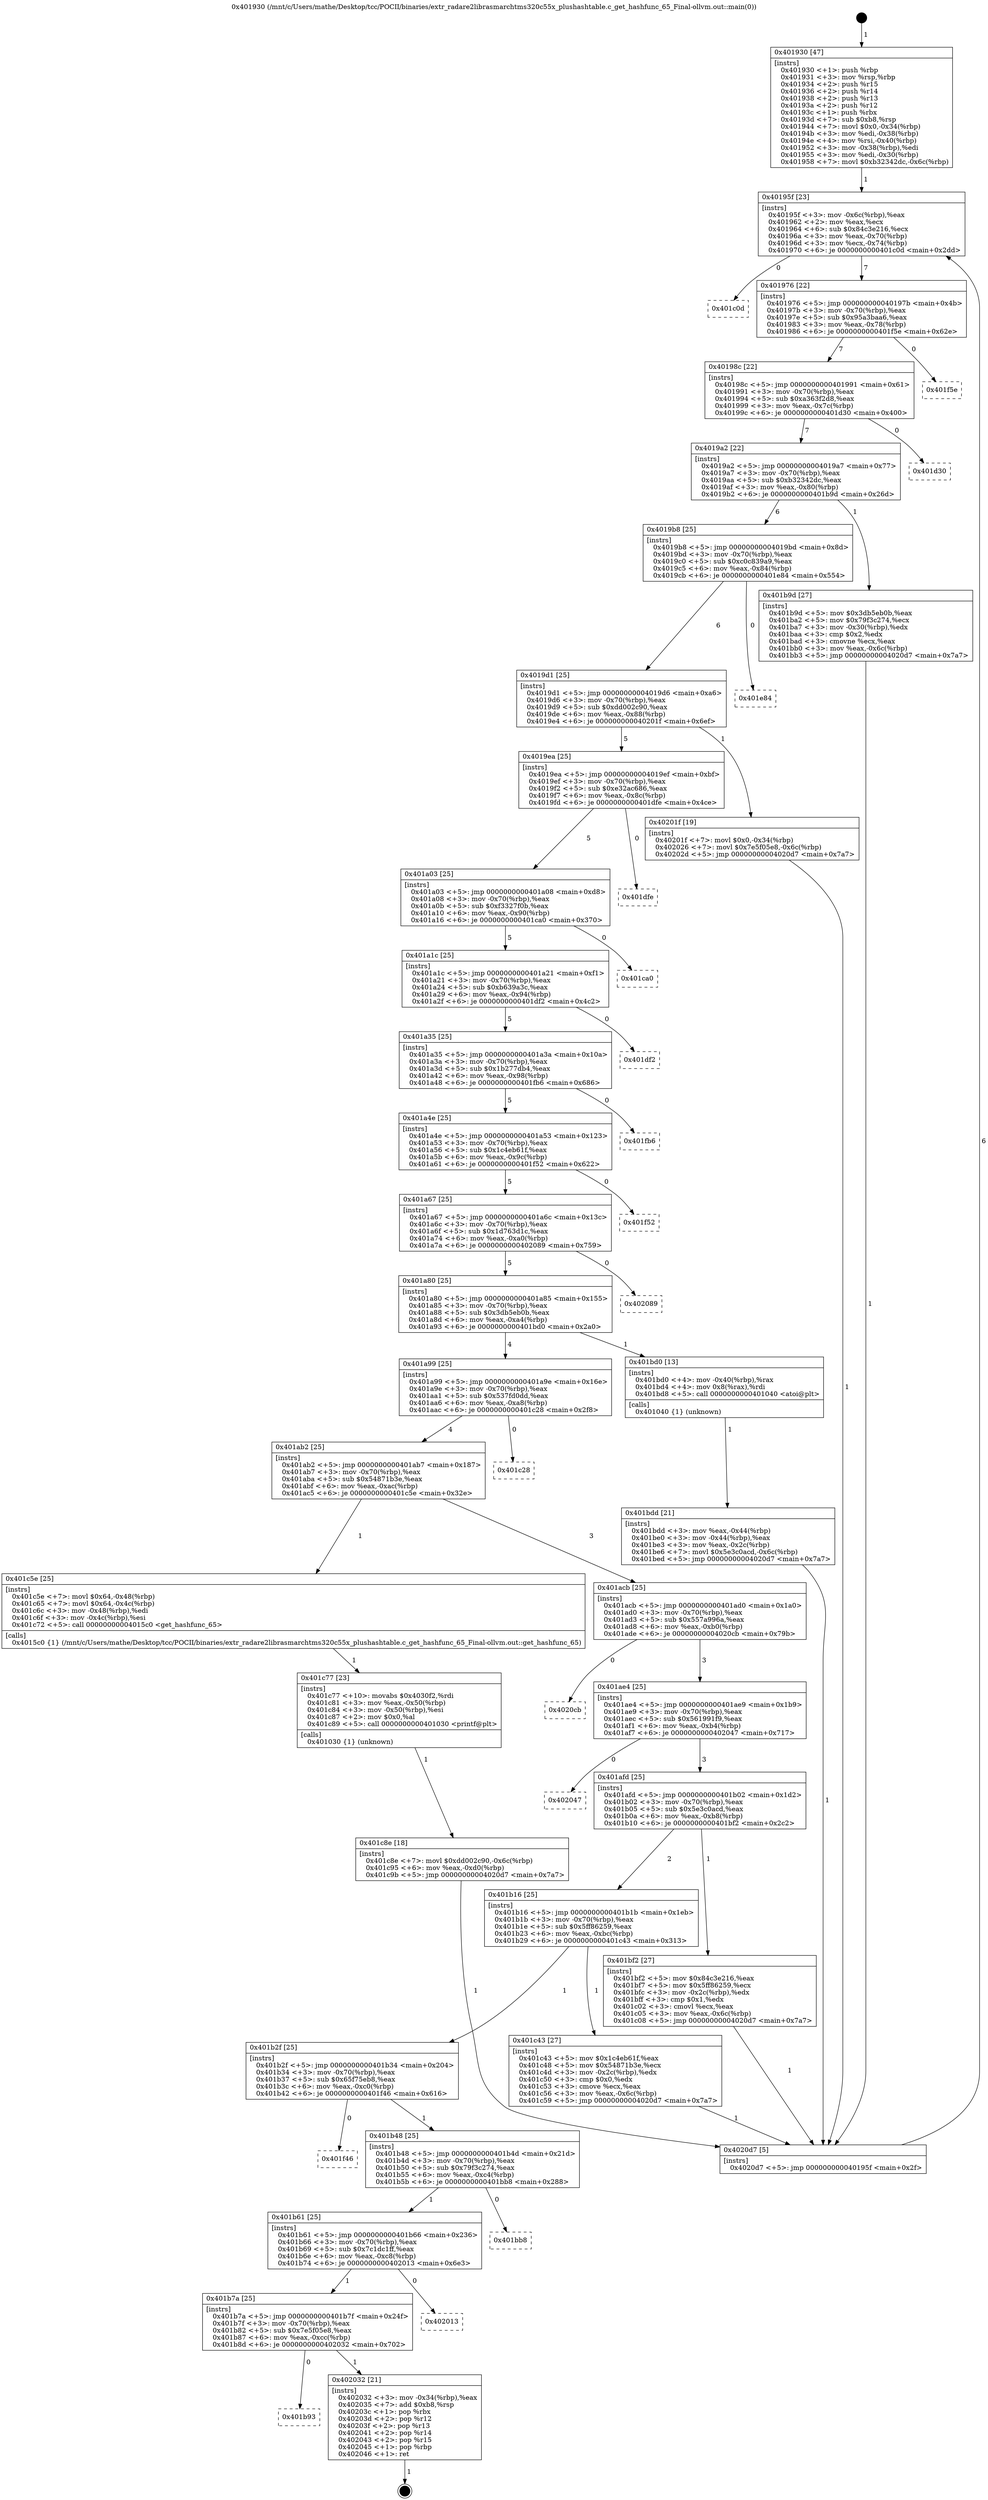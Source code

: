 digraph "0x401930" {
  label = "0x401930 (/mnt/c/Users/mathe/Desktop/tcc/POCII/binaries/extr_radare2librasmarchtms320c55x_plushashtable.c_get_hashfunc_65_Final-ollvm.out::main(0))"
  labelloc = "t"
  node[shape=record]

  Entry [label="",width=0.3,height=0.3,shape=circle,fillcolor=black,style=filled]
  "0x40195f" [label="{
     0x40195f [23]\l
     | [instrs]\l
     &nbsp;&nbsp;0x40195f \<+3\>: mov -0x6c(%rbp),%eax\l
     &nbsp;&nbsp;0x401962 \<+2\>: mov %eax,%ecx\l
     &nbsp;&nbsp;0x401964 \<+6\>: sub $0x84c3e216,%ecx\l
     &nbsp;&nbsp;0x40196a \<+3\>: mov %eax,-0x70(%rbp)\l
     &nbsp;&nbsp;0x40196d \<+3\>: mov %ecx,-0x74(%rbp)\l
     &nbsp;&nbsp;0x401970 \<+6\>: je 0000000000401c0d \<main+0x2dd\>\l
  }"]
  "0x401c0d" [label="{
     0x401c0d\l
  }", style=dashed]
  "0x401976" [label="{
     0x401976 [22]\l
     | [instrs]\l
     &nbsp;&nbsp;0x401976 \<+5\>: jmp 000000000040197b \<main+0x4b\>\l
     &nbsp;&nbsp;0x40197b \<+3\>: mov -0x70(%rbp),%eax\l
     &nbsp;&nbsp;0x40197e \<+5\>: sub $0x95a3baa6,%eax\l
     &nbsp;&nbsp;0x401983 \<+3\>: mov %eax,-0x78(%rbp)\l
     &nbsp;&nbsp;0x401986 \<+6\>: je 0000000000401f5e \<main+0x62e\>\l
  }"]
  Exit [label="",width=0.3,height=0.3,shape=circle,fillcolor=black,style=filled,peripheries=2]
  "0x401f5e" [label="{
     0x401f5e\l
  }", style=dashed]
  "0x40198c" [label="{
     0x40198c [22]\l
     | [instrs]\l
     &nbsp;&nbsp;0x40198c \<+5\>: jmp 0000000000401991 \<main+0x61\>\l
     &nbsp;&nbsp;0x401991 \<+3\>: mov -0x70(%rbp),%eax\l
     &nbsp;&nbsp;0x401994 \<+5\>: sub $0xa363f2d8,%eax\l
     &nbsp;&nbsp;0x401999 \<+3\>: mov %eax,-0x7c(%rbp)\l
     &nbsp;&nbsp;0x40199c \<+6\>: je 0000000000401d30 \<main+0x400\>\l
  }"]
  "0x401b93" [label="{
     0x401b93\l
  }", style=dashed]
  "0x401d30" [label="{
     0x401d30\l
  }", style=dashed]
  "0x4019a2" [label="{
     0x4019a2 [22]\l
     | [instrs]\l
     &nbsp;&nbsp;0x4019a2 \<+5\>: jmp 00000000004019a7 \<main+0x77\>\l
     &nbsp;&nbsp;0x4019a7 \<+3\>: mov -0x70(%rbp),%eax\l
     &nbsp;&nbsp;0x4019aa \<+5\>: sub $0xb32342dc,%eax\l
     &nbsp;&nbsp;0x4019af \<+3\>: mov %eax,-0x80(%rbp)\l
     &nbsp;&nbsp;0x4019b2 \<+6\>: je 0000000000401b9d \<main+0x26d\>\l
  }"]
  "0x402032" [label="{
     0x402032 [21]\l
     | [instrs]\l
     &nbsp;&nbsp;0x402032 \<+3\>: mov -0x34(%rbp),%eax\l
     &nbsp;&nbsp;0x402035 \<+7\>: add $0xb8,%rsp\l
     &nbsp;&nbsp;0x40203c \<+1\>: pop %rbx\l
     &nbsp;&nbsp;0x40203d \<+2\>: pop %r12\l
     &nbsp;&nbsp;0x40203f \<+2\>: pop %r13\l
     &nbsp;&nbsp;0x402041 \<+2\>: pop %r14\l
     &nbsp;&nbsp;0x402043 \<+2\>: pop %r15\l
     &nbsp;&nbsp;0x402045 \<+1\>: pop %rbp\l
     &nbsp;&nbsp;0x402046 \<+1\>: ret\l
  }"]
  "0x401b9d" [label="{
     0x401b9d [27]\l
     | [instrs]\l
     &nbsp;&nbsp;0x401b9d \<+5\>: mov $0x3db5eb0b,%eax\l
     &nbsp;&nbsp;0x401ba2 \<+5\>: mov $0x79f3c274,%ecx\l
     &nbsp;&nbsp;0x401ba7 \<+3\>: mov -0x30(%rbp),%edx\l
     &nbsp;&nbsp;0x401baa \<+3\>: cmp $0x2,%edx\l
     &nbsp;&nbsp;0x401bad \<+3\>: cmovne %ecx,%eax\l
     &nbsp;&nbsp;0x401bb0 \<+3\>: mov %eax,-0x6c(%rbp)\l
     &nbsp;&nbsp;0x401bb3 \<+5\>: jmp 00000000004020d7 \<main+0x7a7\>\l
  }"]
  "0x4019b8" [label="{
     0x4019b8 [25]\l
     | [instrs]\l
     &nbsp;&nbsp;0x4019b8 \<+5\>: jmp 00000000004019bd \<main+0x8d\>\l
     &nbsp;&nbsp;0x4019bd \<+3\>: mov -0x70(%rbp),%eax\l
     &nbsp;&nbsp;0x4019c0 \<+5\>: sub $0xc0c839a9,%eax\l
     &nbsp;&nbsp;0x4019c5 \<+6\>: mov %eax,-0x84(%rbp)\l
     &nbsp;&nbsp;0x4019cb \<+6\>: je 0000000000401e84 \<main+0x554\>\l
  }"]
  "0x4020d7" [label="{
     0x4020d7 [5]\l
     | [instrs]\l
     &nbsp;&nbsp;0x4020d7 \<+5\>: jmp 000000000040195f \<main+0x2f\>\l
  }"]
  "0x401930" [label="{
     0x401930 [47]\l
     | [instrs]\l
     &nbsp;&nbsp;0x401930 \<+1\>: push %rbp\l
     &nbsp;&nbsp;0x401931 \<+3\>: mov %rsp,%rbp\l
     &nbsp;&nbsp;0x401934 \<+2\>: push %r15\l
     &nbsp;&nbsp;0x401936 \<+2\>: push %r14\l
     &nbsp;&nbsp;0x401938 \<+2\>: push %r13\l
     &nbsp;&nbsp;0x40193a \<+2\>: push %r12\l
     &nbsp;&nbsp;0x40193c \<+1\>: push %rbx\l
     &nbsp;&nbsp;0x40193d \<+7\>: sub $0xb8,%rsp\l
     &nbsp;&nbsp;0x401944 \<+7\>: movl $0x0,-0x34(%rbp)\l
     &nbsp;&nbsp;0x40194b \<+3\>: mov %edi,-0x38(%rbp)\l
     &nbsp;&nbsp;0x40194e \<+4\>: mov %rsi,-0x40(%rbp)\l
     &nbsp;&nbsp;0x401952 \<+3\>: mov -0x38(%rbp),%edi\l
     &nbsp;&nbsp;0x401955 \<+3\>: mov %edi,-0x30(%rbp)\l
     &nbsp;&nbsp;0x401958 \<+7\>: movl $0xb32342dc,-0x6c(%rbp)\l
  }"]
  "0x401b7a" [label="{
     0x401b7a [25]\l
     | [instrs]\l
     &nbsp;&nbsp;0x401b7a \<+5\>: jmp 0000000000401b7f \<main+0x24f\>\l
     &nbsp;&nbsp;0x401b7f \<+3\>: mov -0x70(%rbp),%eax\l
     &nbsp;&nbsp;0x401b82 \<+5\>: sub $0x7e5f05e8,%eax\l
     &nbsp;&nbsp;0x401b87 \<+6\>: mov %eax,-0xcc(%rbp)\l
     &nbsp;&nbsp;0x401b8d \<+6\>: je 0000000000402032 \<main+0x702\>\l
  }"]
  "0x401e84" [label="{
     0x401e84\l
  }", style=dashed]
  "0x4019d1" [label="{
     0x4019d1 [25]\l
     | [instrs]\l
     &nbsp;&nbsp;0x4019d1 \<+5\>: jmp 00000000004019d6 \<main+0xa6\>\l
     &nbsp;&nbsp;0x4019d6 \<+3\>: mov -0x70(%rbp),%eax\l
     &nbsp;&nbsp;0x4019d9 \<+5\>: sub $0xdd002c90,%eax\l
     &nbsp;&nbsp;0x4019de \<+6\>: mov %eax,-0x88(%rbp)\l
     &nbsp;&nbsp;0x4019e4 \<+6\>: je 000000000040201f \<main+0x6ef\>\l
  }"]
  "0x402013" [label="{
     0x402013\l
  }", style=dashed]
  "0x40201f" [label="{
     0x40201f [19]\l
     | [instrs]\l
     &nbsp;&nbsp;0x40201f \<+7\>: movl $0x0,-0x34(%rbp)\l
     &nbsp;&nbsp;0x402026 \<+7\>: movl $0x7e5f05e8,-0x6c(%rbp)\l
     &nbsp;&nbsp;0x40202d \<+5\>: jmp 00000000004020d7 \<main+0x7a7\>\l
  }"]
  "0x4019ea" [label="{
     0x4019ea [25]\l
     | [instrs]\l
     &nbsp;&nbsp;0x4019ea \<+5\>: jmp 00000000004019ef \<main+0xbf\>\l
     &nbsp;&nbsp;0x4019ef \<+3\>: mov -0x70(%rbp),%eax\l
     &nbsp;&nbsp;0x4019f2 \<+5\>: sub $0xe32ac686,%eax\l
     &nbsp;&nbsp;0x4019f7 \<+6\>: mov %eax,-0x8c(%rbp)\l
     &nbsp;&nbsp;0x4019fd \<+6\>: je 0000000000401dfe \<main+0x4ce\>\l
  }"]
  "0x401b61" [label="{
     0x401b61 [25]\l
     | [instrs]\l
     &nbsp;&nbsp;0x401b61 \<+5\>: jmp 0000000000401b66 \<main+0x236\>\l
     &nbsp;&nbsp;0x401b66 \<+3\>: mov -0x70(%rbp),%eax\l
     &nbsp;&nbsp;0x401b69 \<+5\>: sub $0x7c1dc1ff,%eax\l
     &nbsp;&nbsp;0x401b6e \<+6\>: mov %eax,-0xc8(%rbp)\l
     &nbsp;&nbsp;0x401b74 \<+6\>: je 0000000000402013 \<main+0x6e3\>\l
  }"]
  "0x401dfe" [label="{
     0x401dfe\l
  }", style=dashed]
  "0x401a03" [label="{
     0x401a03 [25]\l
     | [instrs]\l
     &nbsp;&nbsp;0x401a03 \<+5\>: jmp 0000000000401a08 \<main+0xd8\>\l
     &nbsp;&nbsp;0x401a08 \<+3\>: mov -0x70(%rbp),%eax\l
     &nbsp;&nbsp;0x401a0b \<+5\>: sub $0xf3327f0b,%eax\l
     &nbsp;&nbsp;0x401a10 \<+6\>: mov %eax,-0x90(%rbp)\l
     &nbsp;&nbsp;0x401a16 \<+6\>: je 0000000000401ca0 \<main+0x370\>\l
  }"]
  "0x401bb8" [label="{
     0x401bb8\l
  }", style=dashed]
  "0x401ca0" [label="{
     0x401ca0\l
  }", style=dashed]
  "0x401a1c" [label="{
     0x401a1c [25]\l
     | [instrs]\l
     &nbsp;&nbsp;0x401a1c \<+5\>: jmp 0000000000401a21 \<main+0xf1\>\l
     &nbsp;&nbsp;0x401a21 \<+3\>: mov -0x70(%rbp),%eax\l
     &nbsp;&nbsp;0x401a24 \<+5\>: sub $0xb639a3c,%eax\l
     &nbsp;&nbsp;0x401a29 \<+6\>: mov %eax,-0x94(%rbp)\l
     &nbsp;&nbsp;0x401a2f \<+6\>: je 0000000000401df2 \<main+0x4c2\>\l
  }"]
  "0x401b48" [label="{
     0x401b48 [25]\l
     | [instrs]\l
     &nbsp;&nbsp;0x401b48 \<+5\>: jmp 0000000000401b4d \<main+0x21d\>\l
     &nbsp;&nbsp;0x401b4d \<+3\>: mov -0x70(%rbp),%eax\l
     &nbsp;&nbsp;0x401b50 \<+5\>: sub $0x79f3c274,%eax\l
     &nbsp;&nbsp;0x401b55 \<+6\>: mov %eax,-0xc4(%rbp)\l
     &nbsp;&nbsp;0x401b5b \<+6\>: je 0000000000401bb8 \<main+0x288\>\l
  }"]
  "0x401df2" [label="{
     0x401df2\l
  }", style=dashed]
  "0x401a35" [label="{
     0x401a35 [25]\l
     | [instrs]\l
     &nbsp;&nbsp;0x401a35 \<+5\>: jmp 0000000000401a3a \<main+0x10a\>\l
     &nbsp;&nbsp;0x401a3a \<+3\>: mov -0x70(%rbp),%eax\l
     &nbsp;&nbsp;0x401a3d \<+5\>: sub $0x1b277db4,%eax\l
     &nbsp;&nbsp;0x401a42 \<+6\>: mov %eax,-0x98(%rbp)\l
     &nbsp;&nbsp;0x401a48 \<+6\>: je 0000000000401fb6 \<main+0x686\>\l
  }"]
  "0x401f46" [label="{
     0x401f46\l
  }", style=dashed]
  "0x401fb6" [label="{
     0x401fb6\l
  }", style=dashed]
  "0x401a4e" [label="{
     0x401a4e [25]\l
     | [instrs]\l
     &nbsp;&nbsp;0x401a4e \<+5\>: jmp 0000000000401a53 \<main+0x123\>\l
     &nbsp;&nbsp;0x401a53 \<+3\>: mov -0x70(%rbp),%eax\l
     &nbsp;&nbsp;0x401a56 \<+5\>: sub $0x1c4eb61f,%eax\l
     &nbsp;&nbsp;0x401a5b \<+6\>: mov %eax,-0x9c(%rbp)\l
     &nbsp;&nbsp;0x401a61 \<+6\>: je 0000000000401f52 \<main+0x622\>\l
  }"]
  "0x401c8e" [label="{
     0x401c8e [18]\l
     | [instrs]\l
     &nbsp;&nbsp;0x401c8e \<+7\>: movl $0xdd002c90,-0x6c(%rbp)\l
     &nbsp;&nbsp;0x401c95 \<+6\>: mov %eax,-0xd0(%rbp)\l
     &nbsp;&nbsp;0x401c9b \<+5\>: jmp 00000000004020d7 \<main+0x7a7\>\l
  }"]
  "0x401f52" [label="{
     0x401f52\l
  }", style=dashed]
  "0x401a67" [label="{
     0x401a67 [25]\l
     | [instrs]\l
     &nbsp;&nbsp;0x401a67 \<+5\>: jmp 0000000000401a6c \<main+0x13c\>\l
     &nbsp;&nbsp;0x401a6c \<+3\>: mov -0x70(%rbp),%eax\l
     &nbsp;&nbsp;0x401a6f \<+5\>: sub $0x1d763d1c,%eax\l
     &nbsp;&nbsp;0x401a74 \<+6\>: mov %eax,-0xa0(%rbp)\l
     &nbsp;&nbsp;0x401a7a \<+6\>: je 0000000000402089 \<main+0x759\>\l
  }"]
  "0x401c77" [label="{
     0x401c77 [23]\l
     | [instrs]\l
     &nbsp;&nbsp;0x401c77 \<+10\>: movabs $0x4030f2,%rdi\l
     &nbsp;&nbsp;0x401c81 \<+3\>: mov %eax,-0x50(%rbp)\l
     &nbsp;&nbsp;0x401c84 \<+3\>: mov -0x50(%rbp),%esi\l
     &nbsp;&nbsp;0x401c87 \<+2\>: mov $0x0,%al\l
     &nbsp;&nbsp;0x401c89 \<+5\>: call 0000000000401030 \<printf@plt\>\l
     | [calls]\l
     &nbsp;&nbsp;0x401030 \{1\} (unknown)\l
  }"]
  "0x402089" [label="{
     0x402089\l
  }", style=dashed]
  "0x401a80" [label="{
     0x401a80 [25]\l
     | [instrs]\l
     &nbsp;&nbsp;0x401a80 \<+5\>: jmp 0000000000401a85 \<main+0x155\>\l
     &nbsp;&nbsp;0x401a85 \<+3\>: mov -0x70(%rbp),%eax\l
     &nbsp;&nbsp;0x401a88 \<+5\>: sub $0x3db5eb0b,%eax\l
     &nbsp;&nbsp;0x401a8d \<+6\>: mov %eax,-0xa4(%rbp)\l
     &nbsp;&nbsp;0x401a93 \<+6\>: je 0000000000401bd0 \<main+0x2a0\>\l
  }"]
  "0x401b2f" [label="{
     0x401b2f [25]\l
     | [instrs]\l
     &nbsp;&nbsp;0x401b2f \<+5\>: jmp 0000000000401b34 \<main+0x204\>\l
     &nbsp;&nbsp;0x401b34 \<+3\>: mov -0x70(%rbp),%eax\l
     &nbsp;&nbsp;0x401b37 \<+5\>: sub $0x65f75eb8,%eax\l
     &nbsp;&nbsp;0x401b3c \<+6\>: mov %eax,-0xc0(%rbp)\l
     &nbsp;&nbsp;0x401b42 \<+6\>: je 0000000000401f46 \<main+0x616\>\l
  }"]
  "0x401bd0" [label="{
     0x401bd0 [13]\l
     | [instrs]\l
     &nbsp;&nbsp;0x401bd0 \<+4\>: mov -0x40(%rbp),%rax\l
     &nbsp;&nbsp;0x401bd4 \<+4\>: mov 0x8(%rax),%rdi\l
     &nbsp;&nbsp;0x401bd8 \<+5\>: call 0000000000401040 \<atoi@plt\>\l
     | [calls]\l
     &nbsp;&nbsp;0x401040 \{1\} (unknown)\l
  }"]
  "0x401a99" [label="{
     0x401a99 [25]\l
     | [instrs]\l
     &nbsp;&nbsp;0x401a99 \<+5\>: jmp 0000000000401a9e \<main+0x16e\>\l
     &nbsp;&nbsp;0x401a9e \<+3\>: mov -0x70(%rbp),%eax\l
     &nbsp;&nbsp;0x401aa1 \<+5\>: sub $0x537fd0dd,%eax\l
     &nbsp;&nbsp;0x401aa6 \<+6\>: mov %eax,-0xa8(%rbp)\l
     &nbsp;&nbsp;0x401aac \<+6\>: je 0000000000401c28 \<main+0x2f8\>\l
  }"]
  "0x401bdd" [label="{
     0x401bdd [21]\l
     | [instrs]\l
     &nbsp;&nbsp;0x401bdd \<+3\>: mov %eax,-0x44(%rbp)\l
     &nbsp;&nbsp;0x401be0 \<+3\>: mov -0x44(%rbp),%eax\l
     &nbsp;&nbsp;0x401be3 \<+3\>: mov %eax,-0x2c(%rbp)\l
     &nbsp;&nbsp;0x401be6 \<+7\>: movl $0x5e3c0acd,-0x6c(%rbp)\l
     &nbsp;&nbsp;0x401bed \<+5\>: jmp 00000000004020d7 \<main+0x7a7\>\l
  }"]
  "0x401c43" [label="{
     0x401c43 [27]\l
     | [instrs]\l
     &nbsp;&nbsp;0x401c43 \<+5\>: mov $0x1c4eb61f,%eax\l
     &nbsp;&nbsp;0x401c48 \<+5\>: mov $0x54871b3e,%ecx\l
     &nbsp;&nbsp;0x401c4d \<+3\>: mov -0x2c(%rbp),%edx\l
     &nbsp;&nbsp;0x401c50 \<+3\>: cmp $0x0,%edx\l
     &nbsp;&nbsp;0x401c53 \<+3\>: cmove %ecx,%eax\l
     &nbsp;&nbsp;0x401c56 \<+3\>: mov %eax,-0x6c(%rbp)\l
     &nbsp;&nbsp;0x401c59 \<+5\>: jmp 00000000004020d7 \<main+0x7a7\>\l
  }"]
  "0x401c28" [label="{
     0x401c28\l
  }", style=dashed]
  "0x401ab2" [label="{
     0x401ab2 [25]\l
     | [instrs]\l
     &nbsp;&nbsp;0x401ab2 \<+5\>: jmp 0000000000401ab7 \<main+0x187\>\l
     &nbsp;&nbsp;0x401ab7 \<+3\>: mov -0x70(%rbp),%eax\l
     &nbsp;&nbsp;0x401aba \<+5\>: sub $0x54871b3e,%eax\l
     &nbsp;&nbsp;0x401abf \<+6\>: mov %eax,-0xac(%rbp)\l
     &nbsp;&nbsp;0x401ac5 \<+6\>: je 0000000000401c5e \<main+0x32e\>\l
  }"]
  "0x401b16" [label="{
     0x401b16 [25]\l
     | [instrs]\l
     &nbsp;&nbsp;0x401b16 \<+5\>: jmp 0000000000401b1b \<main+0x1eb\>\l
     &nbsp;&nbsp;0x401b1b \<+3\>: mov -0x70(%rbp),%eax\l
     &nbsp;&nbsp;0x401b1e \<+5\>: sub $0x5ff86259,%eax\l
     &nbsp;&nbsp;0x401b23 \<+6\>: mov %eax,-0xbc(%rbp)\l
     &nbsp;&nbsp;0x401b29 \<+6\>: je 0000000000401c43 \<main+0x313\>\l
  }"]
  "0x401c5e" [label="{
     0x401c5e [25]\l
     | [instrs]\l
     &nbsp;&nbsp;0x401c5e \<+7\>: movl $0x64,-0x48(%rbp)\l
     &nbsp;&nbsp;0x401c65 \<+7\>: movl $0x64,-0x4c(%rbp)\l
     &nbsp;&nbsp;0x401c6c \<+3\>: mov -0x48(%rbp),%edi\l
     &nbsp;&nbsp;0x401c6f \<+3\>: mov -0x4c(%rbp),%esi\l
     &nbsp;&nbsp;0x401c72 \<+5\>: call 00000000004015c0 \<get_hashfunc_65\>\l
     | [calls]\l
     &nbsp;&nbsp;0x4015c0 \{1\} (/mnt/c/Users/mathe/Desktop/tcc/POCII/binaries/extr_radare2librasmarchtms320c55x_plushashtable.c_get_hashfunc_65_Final-ollvm.out::get_hashfunc_65)\l
  }"]
  "0x401acb" [label="{
     0x401acb [25]\l
     | [instrs]\l
     &nbsp;&nbsp;0x401acb \<+5\>: jmp 0000000000401ad0 \<main+0x1a0\>\l
     &nbsp;&nbsp;0x401ad0 \<+3\>: mov -0x70(%rbp),%eax\l
     &nbsp;&nbsp;0x401ad3 \<+5\>: sub $0x557a996a,%eax\l
     &nbsp;&nbsp;0x401ad8 \<+6\>: mov %eax,-0xb0(%rbp)\l
     &nbsp;&nbsp;0x401ade \<+6\>: je 00000000004020cb \<main+0x79b\>\l
  }"]
  "0x401bf2" [label="{
     0x401bf2 [27]\l
     | [instrs]\l
     &nbsp;&nbsp;0x401bf2 \<+5\>: mov $0x84c3e216,%eax\l
     &nbsp;&nbsp;0x401bf7 \<+5\>: mov $0x5ff86259,%ecx\l
     &nbsp;&nbsp;0x401bfc \<+3\>: mov -0x2c(%rbp),%edx\l
     &nbsp;&nbsp;0x401bff \<+3\>: cmp $0x1,%edx\l
     &nbsp;&nbsp;0x401c02 \<+3\>: cmovl %ecx,%eax\l
     &nbsp;&nbsp;0x401c05 \<+3\>: mov %eax,-0x6c(%rbp)\l
     &nbsp;&nbsp;0x401c08 \<+5\>: jmp 00000000004020d7 \<main+0x7a7\>\l
  }"]
  "0x4020cb" [label="{
     0x4020cb\l
  }", style=dashed]
  "0x401ae4" [label="{
     0x401ae4 [25]\l
     | [instrs]\l
     &nbsp;&nbsp;0x401ae4 \<+5\>: jmp 0000000000401ae9 \<main+0x1b9\>\l
     &nbsp;&nbsp;0x401ae9 \<+3\>: mov -0x70(%rbp),%eax\l
     &nbsp;&nbsp;0x401aec \<+5\>: sub $0x561991f9,%eax\l
     &nbsp;&nbsp;0x401af1 \<+6\>: mov %eax,-0xb4(%rbp)\l
     &nbsp;&nbsp;0x401af7 \<+6\>: je 0000000000402047 \<main+0x717\>\l
  }"]
  "0x401afd" [label="{
     0x401afd [25]\l
     | [instrs]\l
     &nbsp;&nbsp;0x401afd \<+5\>: jmp 0000000000401b02 \<main+0x1d2\>\l
     &nbsp;&nbsp;0x401b02 \<+3\>: mov -0x70(%rbp),%eax\l
     &nbsp;&nbsp;0x401b05 \<+5\>: sub $0x5e3c0acd,%eax\l
     &nbsp;&nbsp;0x401b0a \<+6\>: mov %eax,-0xb8(%rbp)\l
     &nbsp;&nbsp;0x401b10 \<+6\>: je 0000000000401bf2 \<main+0x2c2\>\l
  }"]
  "0x402047" [label="{
     0x402047\l
  }", style=dashed]
  Entry -> "0x401930" [label=" 1"]
  "0x40195f" -> "0x401c0d" [label=" 0"]
  "0x40195f" -> "0x401976" [label=" 7"]
  "0x402032" -> Exit [label=" 1"]
  "0x401976" -> "0x401f5e" [label=" 0"]
  "0x401976" -> "0x40198c" [label=" 7"]
  "0x401b7a" -> "0x401b93" [label=" 0"]
  "0x40198c" -> "0x401d30" [label=" 0"]
  "0x40198c" -> "0x4019a2" [label=" 7"]
  "0x401b7a" -> "0x402032" [label=" 1"]
  "0x4019a2" -> "0x401b9d" [label=" 1"]
  "0x4019a2" -> "0x4019b8" [label=" 6"]
  "0x401b9d" -> "0x4020d7" [label=" 1"]
  "0x401930" -> "0x40195f" [label=" 1"]
  "0x4020d7" -> "0x40195f" [label=" 6"]
  "0x401b61" -> "0x401b7a" [label=" 1"]
  "0x4019b8" -> "0x401e84" [label=" 0"]
  "0x4019b8" -> "0x4019d1" [label=" 6"]
  "0x401b61" -> "0x402013" [label=" 0"]
  "0x4019d1" -> "0x40201f" [label=" 1"]
  "0x4019d1" -> "0x4019ea" [label=" 5"]
  "0x401b48" -> "0x401b61" [label=" 1"]
  "0x4019ea" -> "0x401dfe" [label=" 0"]
  "0x4019ea" -> "0x401a03" [label=" 5"]
  "0x401b48" -> "0x401bb8" [label=" 0"]
  "0x401a03" -> "0x401ca0" [label=" 0"]
  "0x401a03" -> "0x401a1c" [label=" 5"]
  "0x401b2f" -> "0x401b48" [label=" 1"]
  "0x401a1c" -> "0x401df2" [label=" 0"]
  "0x401a1c" -> "0x401a35" [label=" 5"]
  "0x401b2f" -> "0x401f46" [label=" 0"]
  "0x401a35" -> "0x401fb6" [label=" 0"]
  "0x401a35" -> "0x401a4e" [label=" 5"]
  "0x40201f" -> "0x4020d7" [label=" 1"]
  "0x401a4e" -> "0x401f52" [label=" 0"]
  "0x401a4e" -> "0x401a67" [label=" 5"]
  "0x401c8e" -> "0x4020d7" [label=" 1"]
  "0x401a67" -> "0x402089" [label=" 0"]
  "0x401a67" -> "0x401a80" [label=" 5"]
  "0x401c77" -> "0x401c8e" [label=" 1"]
  "0x401a80" -> "0x401bd0" [label=" 1"]
  "0x401a80" -> "0x401a99" [label=" 4"]
  "0x401bd0" -> "0x401bdd" [label=" 1"]
  "0x401bdd" -> "0x4020d7" [label=" 1"]
  "0x401c5e" -> "0x401c77" [label=" 1"]
  "0x401a99" -> "0x401c28" [label=" 0"]
  "0x401a99" -> "0x401ab2" [label=" 4"]
  "0x401c43" -> "0x4020d7" [label=" 1"]
  "0x401ab2" -> "0x401c5e" [label=" 1"]
  "0x401ab2" -> "0x401acb" [label=" 3"]
  "0x401b16" -> "0x401c43" [label=" 1"]
  "0x401acb" -> "0x4020cb" [label=" 0"]
  "0x401acb" -> "0x401ae4" [label=" 3"]
  "0x401b16" -> "0x401b2f" [label=" 1"]
  "0x401ae4" -> "0x402047" [label=" 0"]
  "0x401ae4" -> "0x401afd" [label=" 3"]
  "0x401bf2" -> "0x4020d7" [label=" 1"]
  "0x401afd" -> "0x401bf2" [label=" 1"]
  "0x401afd" -> "0x401b16" [label=" 2"]
}
